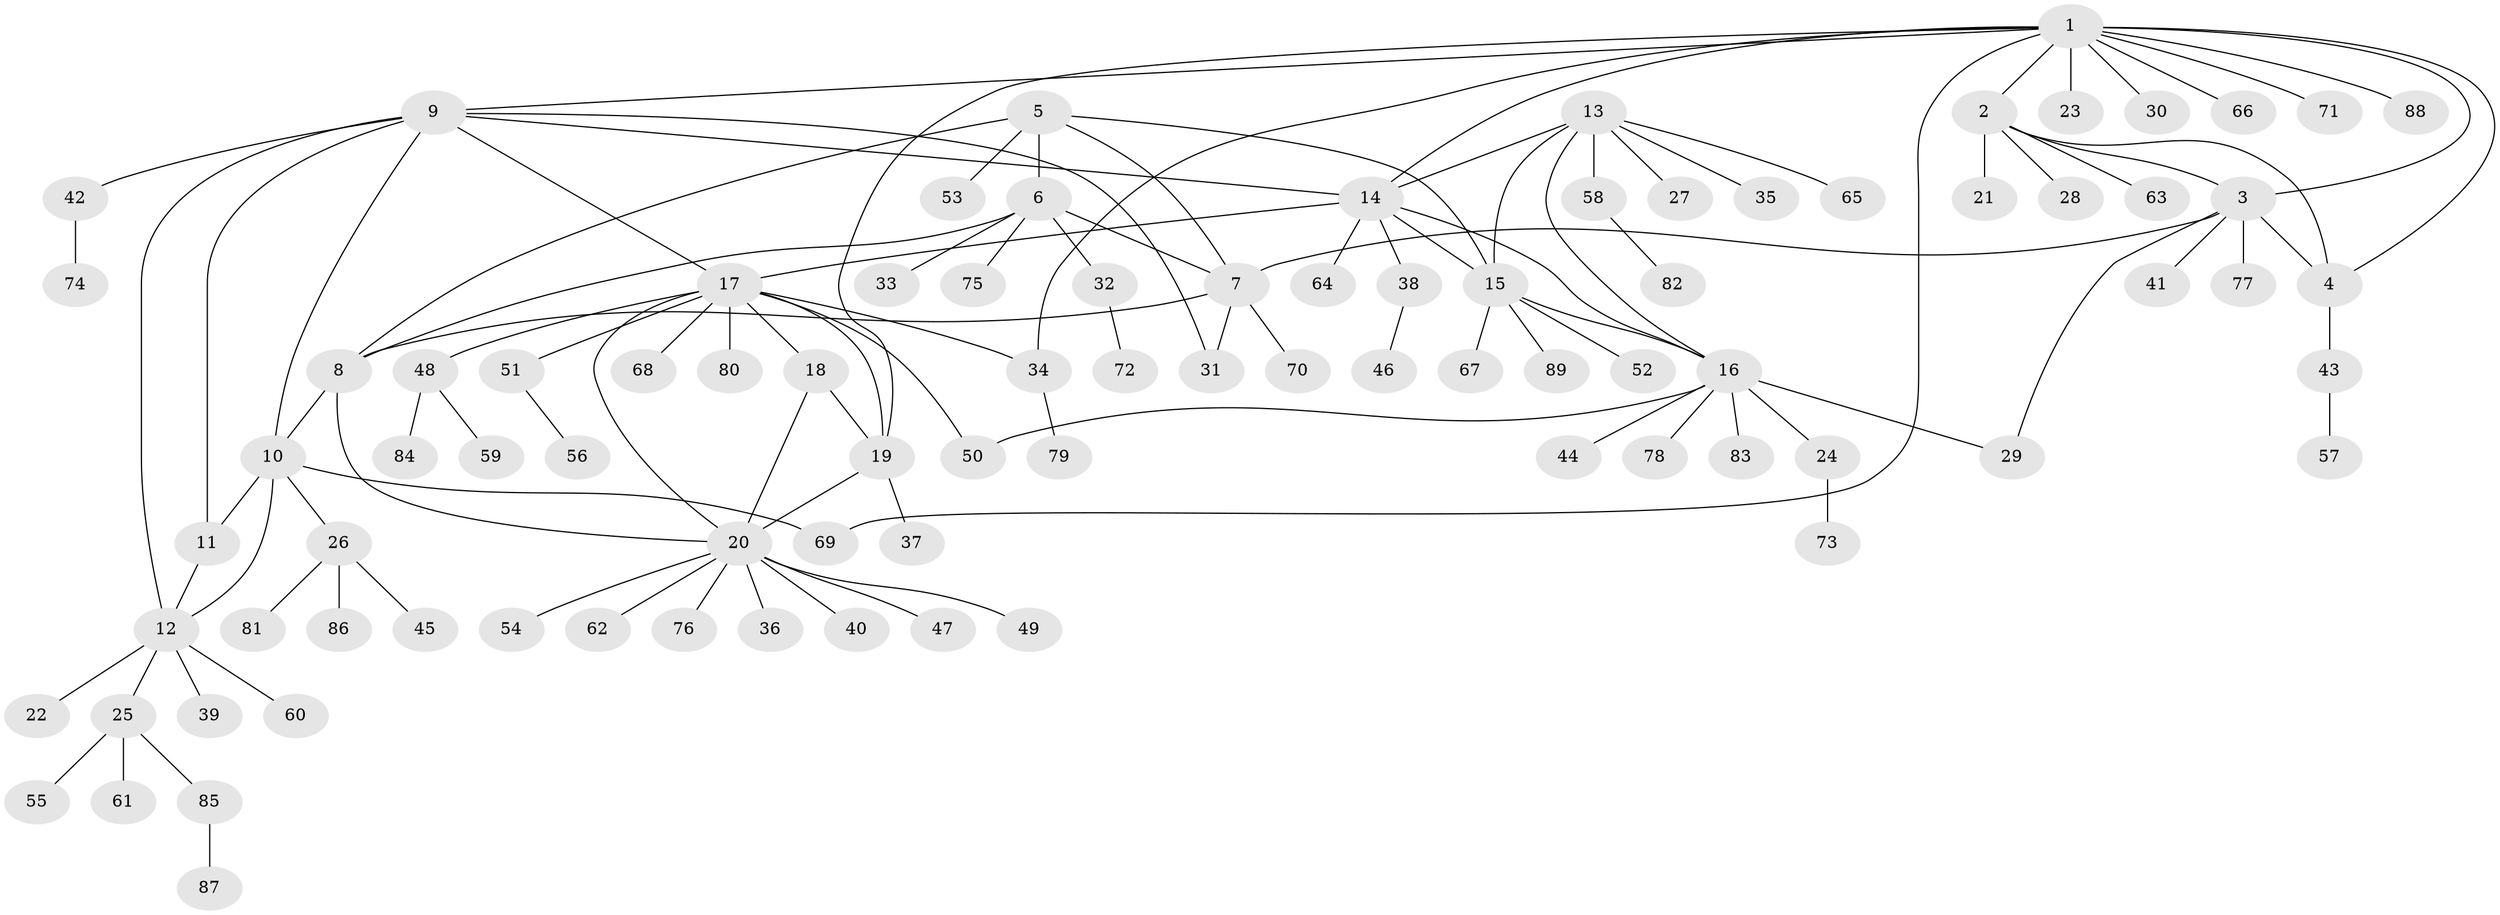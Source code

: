 // coarse degree distribution, {8: 0.05555555555555555, 3: 0.08333333333333333, 4: 0.19444444444444445, 5: 0.08333333333333333, 2: 0.1388888888888889, 7: 0.027777777777777776, 6: 0.027777777777777776, 10: 0.027777777777777776, 1: 0.3611111111111111}
// Generated by graph-tools (version 1.1) at 2025/52/03/04/25 22:52:18]
// undirected, 89 vertices, 114 edges
graph export_dot {
  node [color=gray90,style=filled];
  1;
  2;
  3;
  4;
  5;
  6;
  7;
  8;
  9;
  10;
  11;
  12;
  13;
  14;
  15;
  16;
  17;
  18;
  19;
  20;
  21;
  22;
  23;
  24;
  25;
  26;
  27;
  28;
  29;
  30;
  31;
  32;
  33;
  34;
  35;
  36;
  37;
  38;
  39;
  40;
  41;
  42;
  43;
  44;
  45;
  46;
  47;
  48;
  49;
  50;
  51;
  52;
  53;
  54;
  55;
  56;
  57;
  58;
  59;
  60;
  61;
  62;
  63;
  64;
  65;
  66;
  67;
  68;
  69;
  70;
  71;
  72;
  73;
  74;
  75;
  76;
  77;
  78;
  79;
  80;
  81;
  82;
  83;
  84;
  85;
  86;
  87;
  88;
  89;
  1 -- 2;
  1 -- 3;
  1 -- 4;
  1 -- 9;
  1 -- 14;
  1 -- 19;
  1 -- 23;
  1 -- 30;
  1 -- 34;
  1 -- 66;
  1 -- 69;
  1 -- 71;
  1 -- 88;
  2 -- 3;
  2 -- 4;
  2 -- 21;
  2 -- 28;
  2 -- 63;
  3 -- 4;
  3 -- 7;
  3 -- 29;
  3 -- 41;
  3 -- 77;
  4 -- 43;
  5 -- 6;
  5 -- 7;
  5 -- 8;
  5 -- 15;
  5 -- 53;
  6 -- 7;
  6 -- 8;
  6 -- 32;
  6 -- 33;
  6 -- 75;
  7 -- 8;
  7 -- 31;
  7 -- 70;
  8 -- 10;
  8 -- 20;
  9 -- 10;
  9 -- 11;
  9 -- 12;
  9 -- 14;
  9 -- 17;
  9 -- 31;
  9 -- 42;
  10 -- 11;
  10 -- 12;
  10 -- 26;
  10 -- 69;
  11 -- 12;
  12 -- 22;
  12 -- 25;
  12 -- 39;
  12 -- 60;
  13 -- 14;
  13 -- 15;
  13 -- 16;
  13 -- 27;
  13 -- 35;
  13 -- 58;
  13 -- 65;
  14 -- 15;
  14 -- 16;
  14 -- 17;
  14 -- 38;
  14 -- 64;
  15 -- 16;
  15 -- 52;
  15 -- 67;
  15 -- 89;
  16 -- 24;
  16 -- 29;
  16 -- 44;
  16 -- 50;
  16 -- 78;
  16 -- 83;
  17 -- 18;
  17 -- 19;
  17 -- 20;
  17 -- 34;
  17 -- 48;
  17 -- 50;
  17 -- 51;
  17 -- 68;
  17 -- 80;
  18 -- 19;
  18 -- 20;
  19 -- 20;
  19 -- 37;
  20 -- 36;
  20 -- 40;
  20 -- 47;
  20 -- 49;
  20 -- 54;
  20 -- 62;
  20 -- 76;
  24 -- 73;
  25 -- 55;
  25 -- 61;
  25 -- 85;
  26 -- 45;
  26 -- 81;
  26 -- 86;
  32 -- 72;
  34 -- 79;
  38 -- 46;
  42 -- 74;
  43 -- 57;
  48 -- 59;
  48 -- 84;
  51 -- 56;
  58 -- 82;
  85 -- 87;
}
